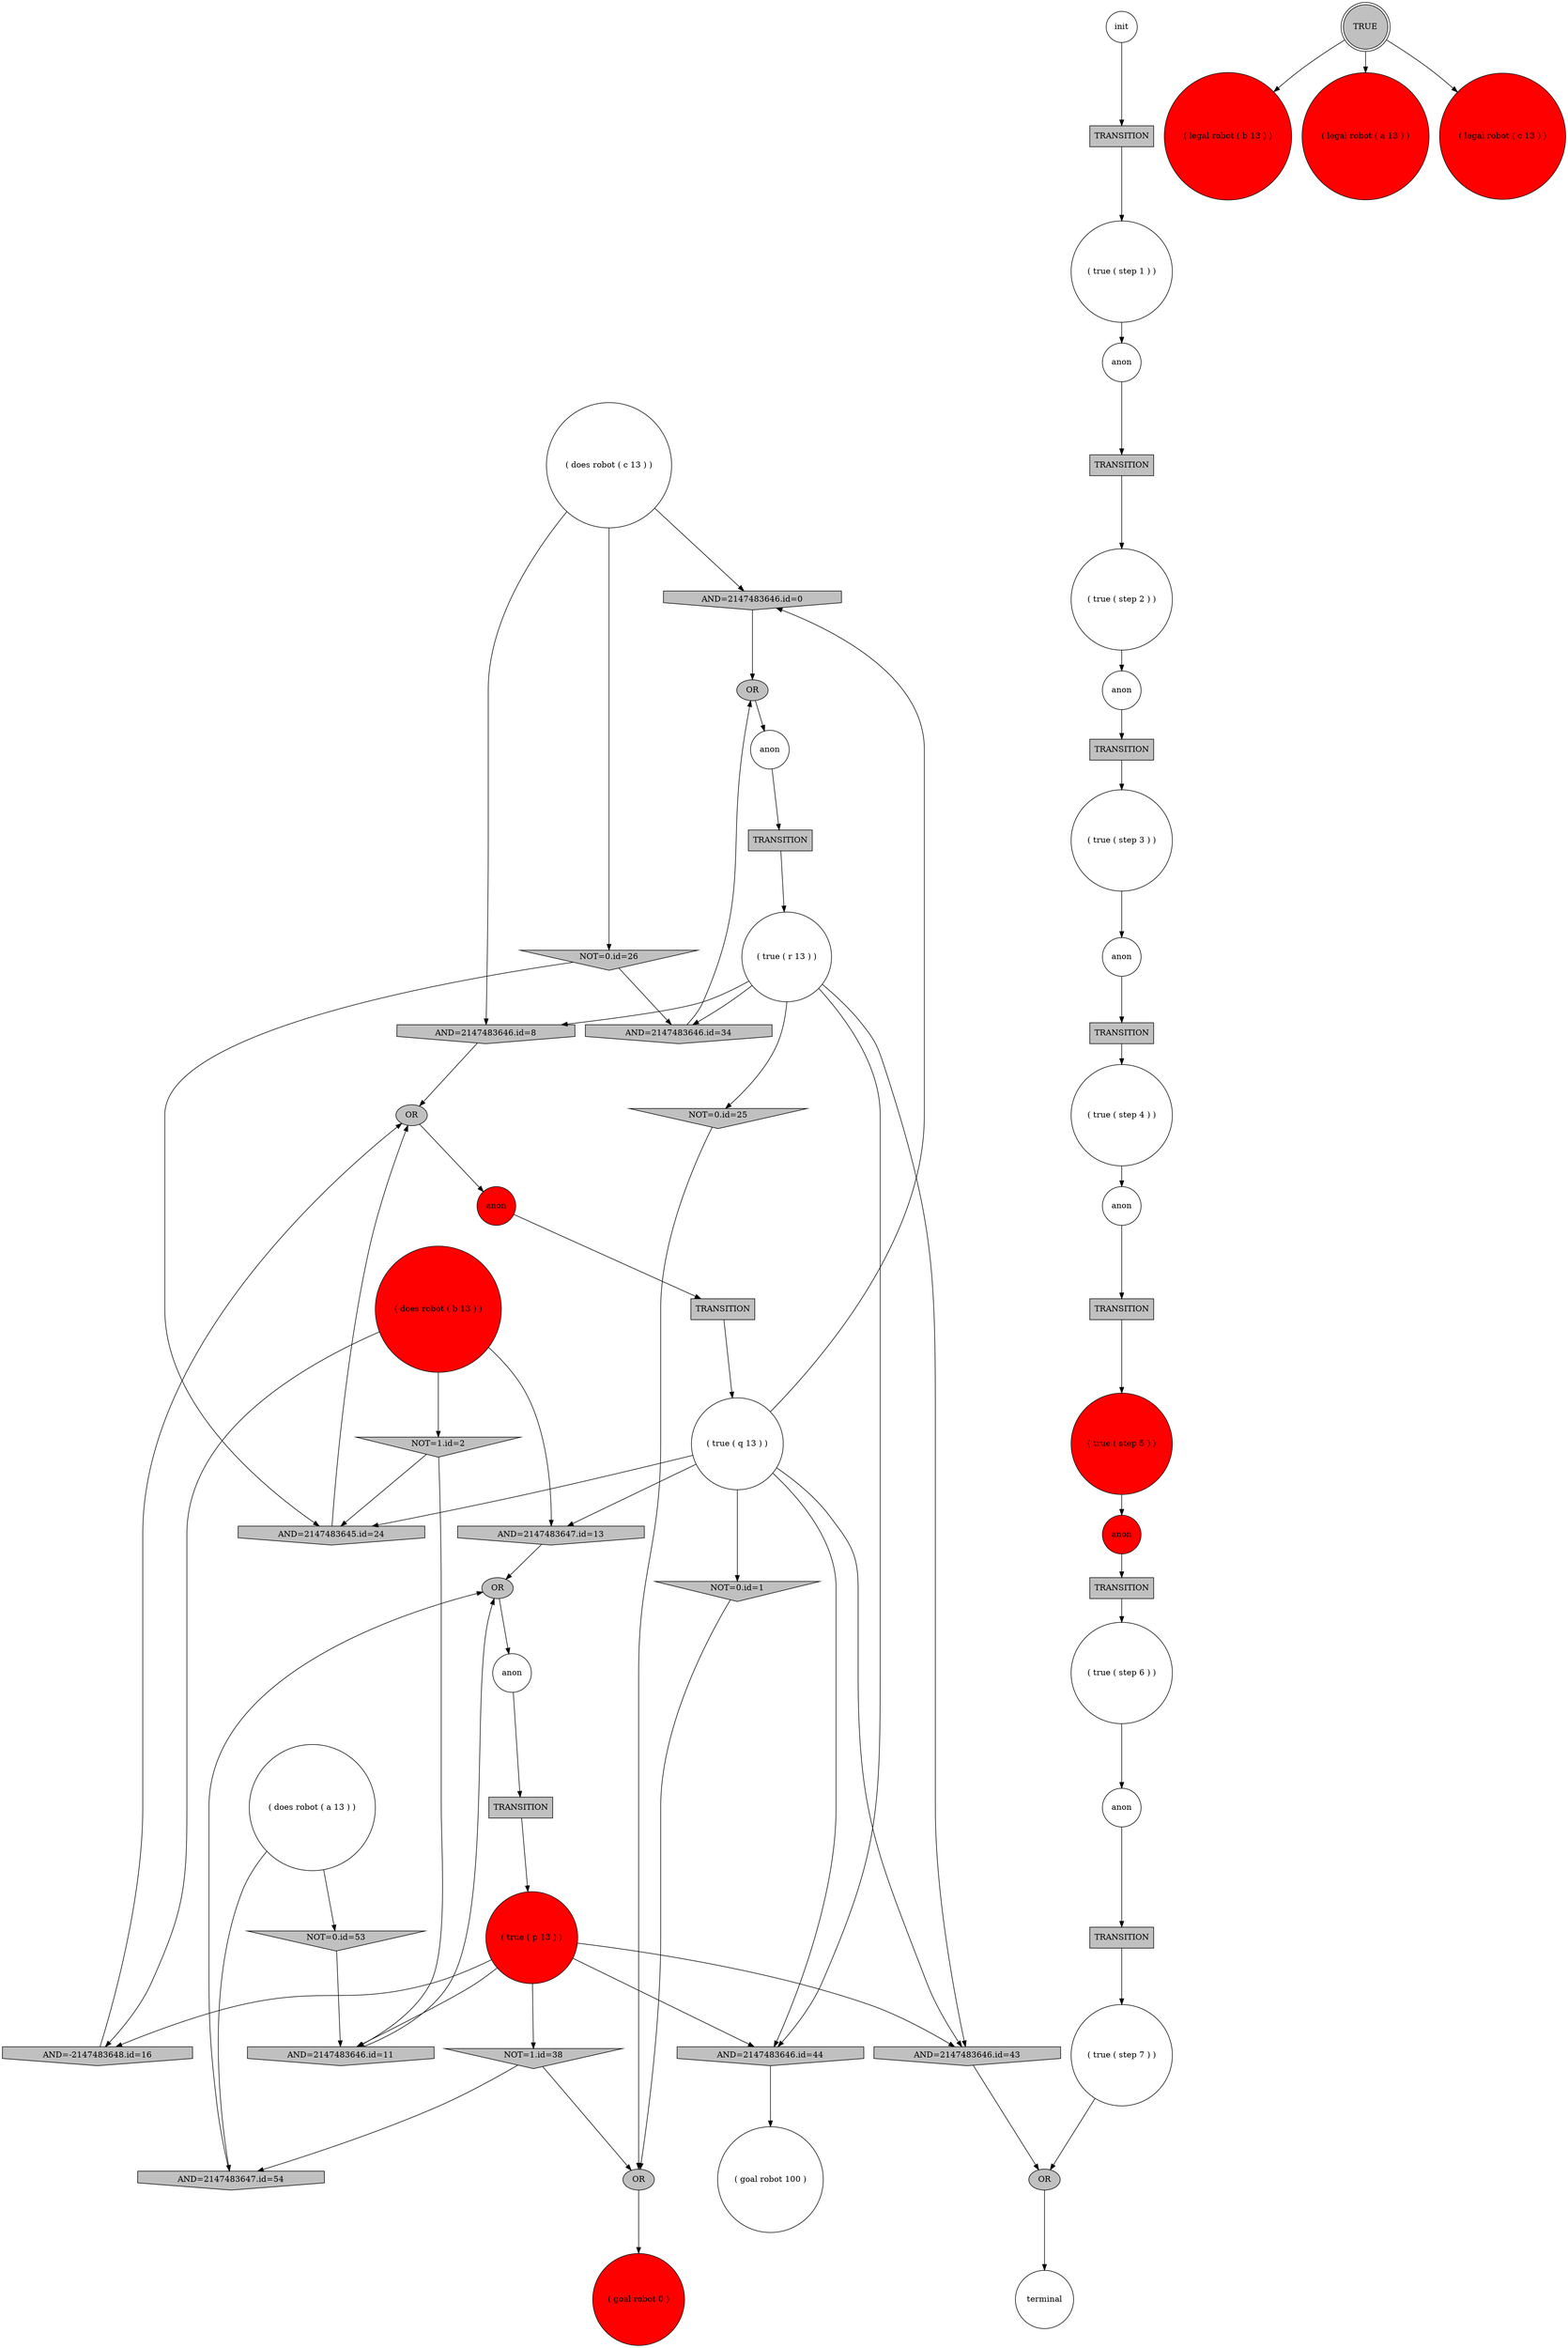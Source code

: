 digraph propNet
{
	"@57c63fd4"[shape=invhouse, style= filled, fillcolor=grey, label="AND=2147483646.id=0"]; "@57c63fd4"->"@2f52383f"; 
	"@3ea82eb3"[shape=invtriangle, style= filled, fillcolor=grey, label="NOT=0.id=1"]; "@3ea82eb3"->"@16cad9d0"; 
	"@9344906"[shape=invtriangle, style= filled, fillcolor=grey, label="NOT=1.id=2"]; "@9344906"->"@1a262acc"; "@9344906"->"@3b989906"; 
	"@60510866"[shape=circle, style= filled, fillcolor=white, label="( true ( step 1 ) )"]; "@60510866"->"@2db2aea7"; 
	"@47acaff8"[shape=ellipse, style= filled, fillcolor=grey, label="OR"]; "@47acaff8"->"@71cf3749"; 
	"@253f9db2"[shape=box, style= filled, fillcolor=grey, label="TRANSITION"]; "@253f9db2"->"@60510866"; 
	"@3e11268c"[shape=box, style= filled, fillcolor=grey, label="TRANSITION"]; "@3e11268c"->"@597f3b80"; 
	"@2c5984ec"[shape=circle, style= filled, fillcolor=red, label="( legal robot ( b 13 ) )"]; 
	"@1bd0036b"[shape=invhouse, style= filled, fillcolor=grey, label="AND=2147483646.id=8"]; "@1bd0036b"->"@47acaff8"; 
	"@340ab4ce"[shape=circle, style= filled, fillcolor=red, label="( true ( p 13 ) )"]; "@340ab4ce"->"@107ca1dc"; "@340ab4ce"->"@5ef5abb5"; "@340ab4ce"->"@7d003127"; "@340ab4ce"->"@1a262acc"; "@340ab4ce"->"@454ab054"; 
	"@20f0002e"[shape=circle, style= filled, fillcolor=white, label="init"]; "@20f0002e"->"@253f9db2"; 
	"@1a262acc"[shape=invhouse, style= filled, fillcolor=grey, label="AND=2147483646.id=11"]; "@1a262acc"->"@5a863354"; 
	"@3fb54ea2"[shape=circle, style= filled, fillcolor=white, label="anon"]; "@3fb54ea2"->"@26a9c758"; 
	"@73efaac1"[shape=invhouse, style= filled, fillcolor=grey, label="AND=2147483647.id=13"]; "@73efaac1"->"@5a863354"; 
	"@32e7db8d"[shape=circle, style= filled, fillcolor=red, label="anon"]; "@32e7db8d"->"@61b7d567"; 
	"@422f3355"[shape=circle, style= filled, fillcolor=white, label="anon"]; "@422f3355"->"@3fa2f60f"; 
	"@107ca1dc"[shape=invhouse, style= filled, fillcolor=grey, label="AND=-2147483648.id=16"]; "@107ca1dc"->"@47acaff8"; 
	"@3fa2f60f"[shape=box, style= filled, fillcolor=grey, label="TRANSITION"]; "@3fa2f60f"->"@3385acf3"; 
	"@404721ff"[shape=circle, style= filled, fillcolor=white, label="( true ( step 4 ) )"]; "@404721ff"->"@b99a518"; 
	"@5a863354"[shape=ellipse, style= filled, fillcolor=grey, label="OR"]; "@5a863354"->"@3c6bb777"; 
	"@26a9c758"[shape=box, style= filled, fillcolor=grey, label="TRANSITION"]; "@26a9c758"->"@7eb17911"; 
	"@58f36ac3"[shape=box, style= filled, fillcolor=grey, label="TRANSITION"]; "@58f36ac3"->"@28c43b33"; 
	"@27e52da1"[shape=circle, style= filled, fillcolor=red, label="( legal robot ( a 13 ) )"]; 
	"@555bef08"[shape=circle, style= filled, fillcolor=white, label="( true ( step 6 ) )"]; "@555bef08"->"@79189284"; 
	"@3b989906"[shape=invhouse, style= filled, fillcolor=grey, label="AND=2147483645.id=24"]; "@3b989906"->"@47acaff8"; 
	"@6cc5d679"[shape=invtriangle, style= filled, fillcolor=grey, label="NOT=0.id=25"]; "@6cc5d679"->"@16cad9d0"; 
	"@e095cc4"[shape=invtriangle, style= filled, fillcolor=grey, label="NOT=0.id=26"]; "@e095cc4"->"@3fdf3c1d"; "@e095cc4"->"@3b989906"; 
	"@7012d2c9"[shape=circle, style= filled, fillcolor=white, label="anon"]; "@7012d2c9"->"@434bd586"; 
	"@597f3b80"[shape=circle, style= filled, fillcolor=white, label="( true ( q 13 ) )"]; "@597f3b80"->"@5ef5abb5"; "@597f3b80"->"@57c63fd4"; "@597f3b80"->"@3ea82eb3"; "@597f3b80"->"@3b989906"; "@597f3b80"->"@73efaac1"; "@597f3b80"->"@454ab054"; 
	"@2db2aea7"[shape=circle, style= filled, fillcolor=white, label="anon"]; "@2db2aea7"->"@15539089"; 
	"@3c6bb777"[shape=circle, style= filled, fillcolor=white, label="anon"]; "@3c6bb777"->"@5ef4325d"; 
	"@9183278"[shape=ellipse, style= filled, fillcolor=grey, label="OR"]; "@9183278"->"@6fe068eb"; 
	"@59033a79"[shape=circle, style= filled, fillcolor=red, label="( legal robot ( c 13 ) )"]; 
	"@79189284"[shape=circle, style= filled, fillcolor=white, label="anon"]; "@79189284"->"@58f36ac3"; 
	"@3fdf3c1d"[shape=invhouse, style= filled, fillcolor=grey, label="AND=2147483646.id=34"]; "@3fdf3c1d"->"@2f52383f"; 
	"@43eb7001"[shape=circle, style= filled, fillcolor=white, label="( true ( step 2 ) )"]; "@43eb7001"->"@3fb54ea2"; 
	"@28c43b33"[shape=circle, style= filled, fillcolor=white, label="( true ( step 7 ) )"]; "@28c43b33"->"@9183278"; 
	"@384cfc6e"[shape=circle, style= filled, fillcolor=white, label="( goal robot 100 )"]; 
	"@7d003127"[shape=invtriangle, style= filled, fillcolor=grey, label="NOT=1.id=38"]; "@7d003127"->"@3355bc56"; "@7d003127"->"@16cad9d0"; 
	"@29768d48"[shape=circle, style= filled, fillcolor=white, label="( does robot ( c 13 ) )"]; "@29768d48"->"@57c63fd4"; "@29768d48"->"@1bd0036b"; "@29768d48"->"@e095cc4"; 
	"@35f27157"[shape=box, style= filled, fillcolor=grey, label="TRANSITION"]; "@35f27157"->"@594c8f42"; 
	"@5ef4325d"[shape=box, style= filled, fillcolor=grey, label="TRANSITION"]; "@5ef4325d"->"@340ab4ce"; 
	"@61b7d567"[shape=box, style= filled, fillcolor=grey, label="TRANSITION"]; "@61b7d567"->"@555bef08"; 
	"@454ab054"[shape=invhouse, style= filled, fillcolor=grey, label="AND=2147483646.id=43"]; "@454ab054"->"@9183278"; 
	"@5ef5abb5"[shape=invhouse, style= filled, fillcolor=grey, label="AND=2147483646.id=44"]; "@5ef5abb5"->"@384cfc6e"; 
	"@3f622202"[shape=circle, style= filled, fillcolor=white, label="( does robot ( a 13 ) )"]; "@3f622202"->"@3355bc56"; "@3f622202"->"@7672d091"; 
	"@6c6069f8"[shape=circle, style= filled, fillcolor=red, label="( does robot ( b 13 ) )"]; "@6c6069f8"->"@107ca1dc"; "@6c6069f8"->"@9344906"; "@6c6069f8"->"@73efaac1"; 
	"@1375eed2"[shape=doublecircle, style= filled, fillcolor=grey, label="TRUE"]; "@1375eed2"->"@2c5984ec"; "@1375eed2"->"@27e52da1"; "@1375eed2"->"@59033a79"; 
	"@15539089"[shape=box, style= filled, fillcolor=grey, label="TRANSITION"]; "@15539089"->"@43eb7001"; 
	"@594c8f42"[shape=circle, style= filled, fillcolor=red, label="( true ( step 5 ) )"]; "@594c8f42"->"@32e7db8d"; 
	"@b99a518"[shape=circle, style= filled, fillcolor=white, label="anon"]; "@b99a518"->"@35f27157"; 
	"@71cf3749"[shape=circle, style= filled, fillcolor=red, label="anon"]; "@71cf3749"->"@3e11268c"; 
	"@434bd586"[shape=box, style= filled, fillcolor=grey, label="TRANSITION"]; "@434bd586"->"@404721ff"; 
	"@7672d091"[shape=invtriangle, style= filled, fillcolor=grey, label="NOT=0.id=53"]; "@7672d091"->"@1a262acc"; 
	"@3355bc56"[shape=invhouse, style= filled, fillcolor=grey, label="AND=2147483647.id=54"]; "@3355bc56"->"@5a863354"; 
	"@6fe068eb"[shape=circle, style= filled, fillcolor=white, label="terminal"]; 
	"@16cad9d0"[shape=ellipse, style= filled, fillcolor=grey, label="OR"]; "@16cad9d0"->"@54fea36e"; 
	"@2f52383f"[shape=ellipse, style= filled, fillcolor=grey, label="OR"]; "@2f52383f"->"@422f3355"; 
	"@3385acf3"[shape=circle, style= filled, fillcolor=white, label="( true ( r 13 ) )"]; "@3385acf3"->"@5ef5abb5"; "@3385acf3"->"@3fdf3c1d"; "@3385acf3"->"@1bd0036b"; "@3385acf3"->"@6cc5d679"; "@3385acf3"->"@454ab054"; 
	"@54fea36e"[shape=circle, style= filled, fillcolor=red, label="( goal robot 0 )"]; 
	"@7eb17911"[shape=circle, style= filled, fillcolor=white, label="( true ( step 3 ) )"]; "@7eb17911"->"@7012d2c9"; 
}